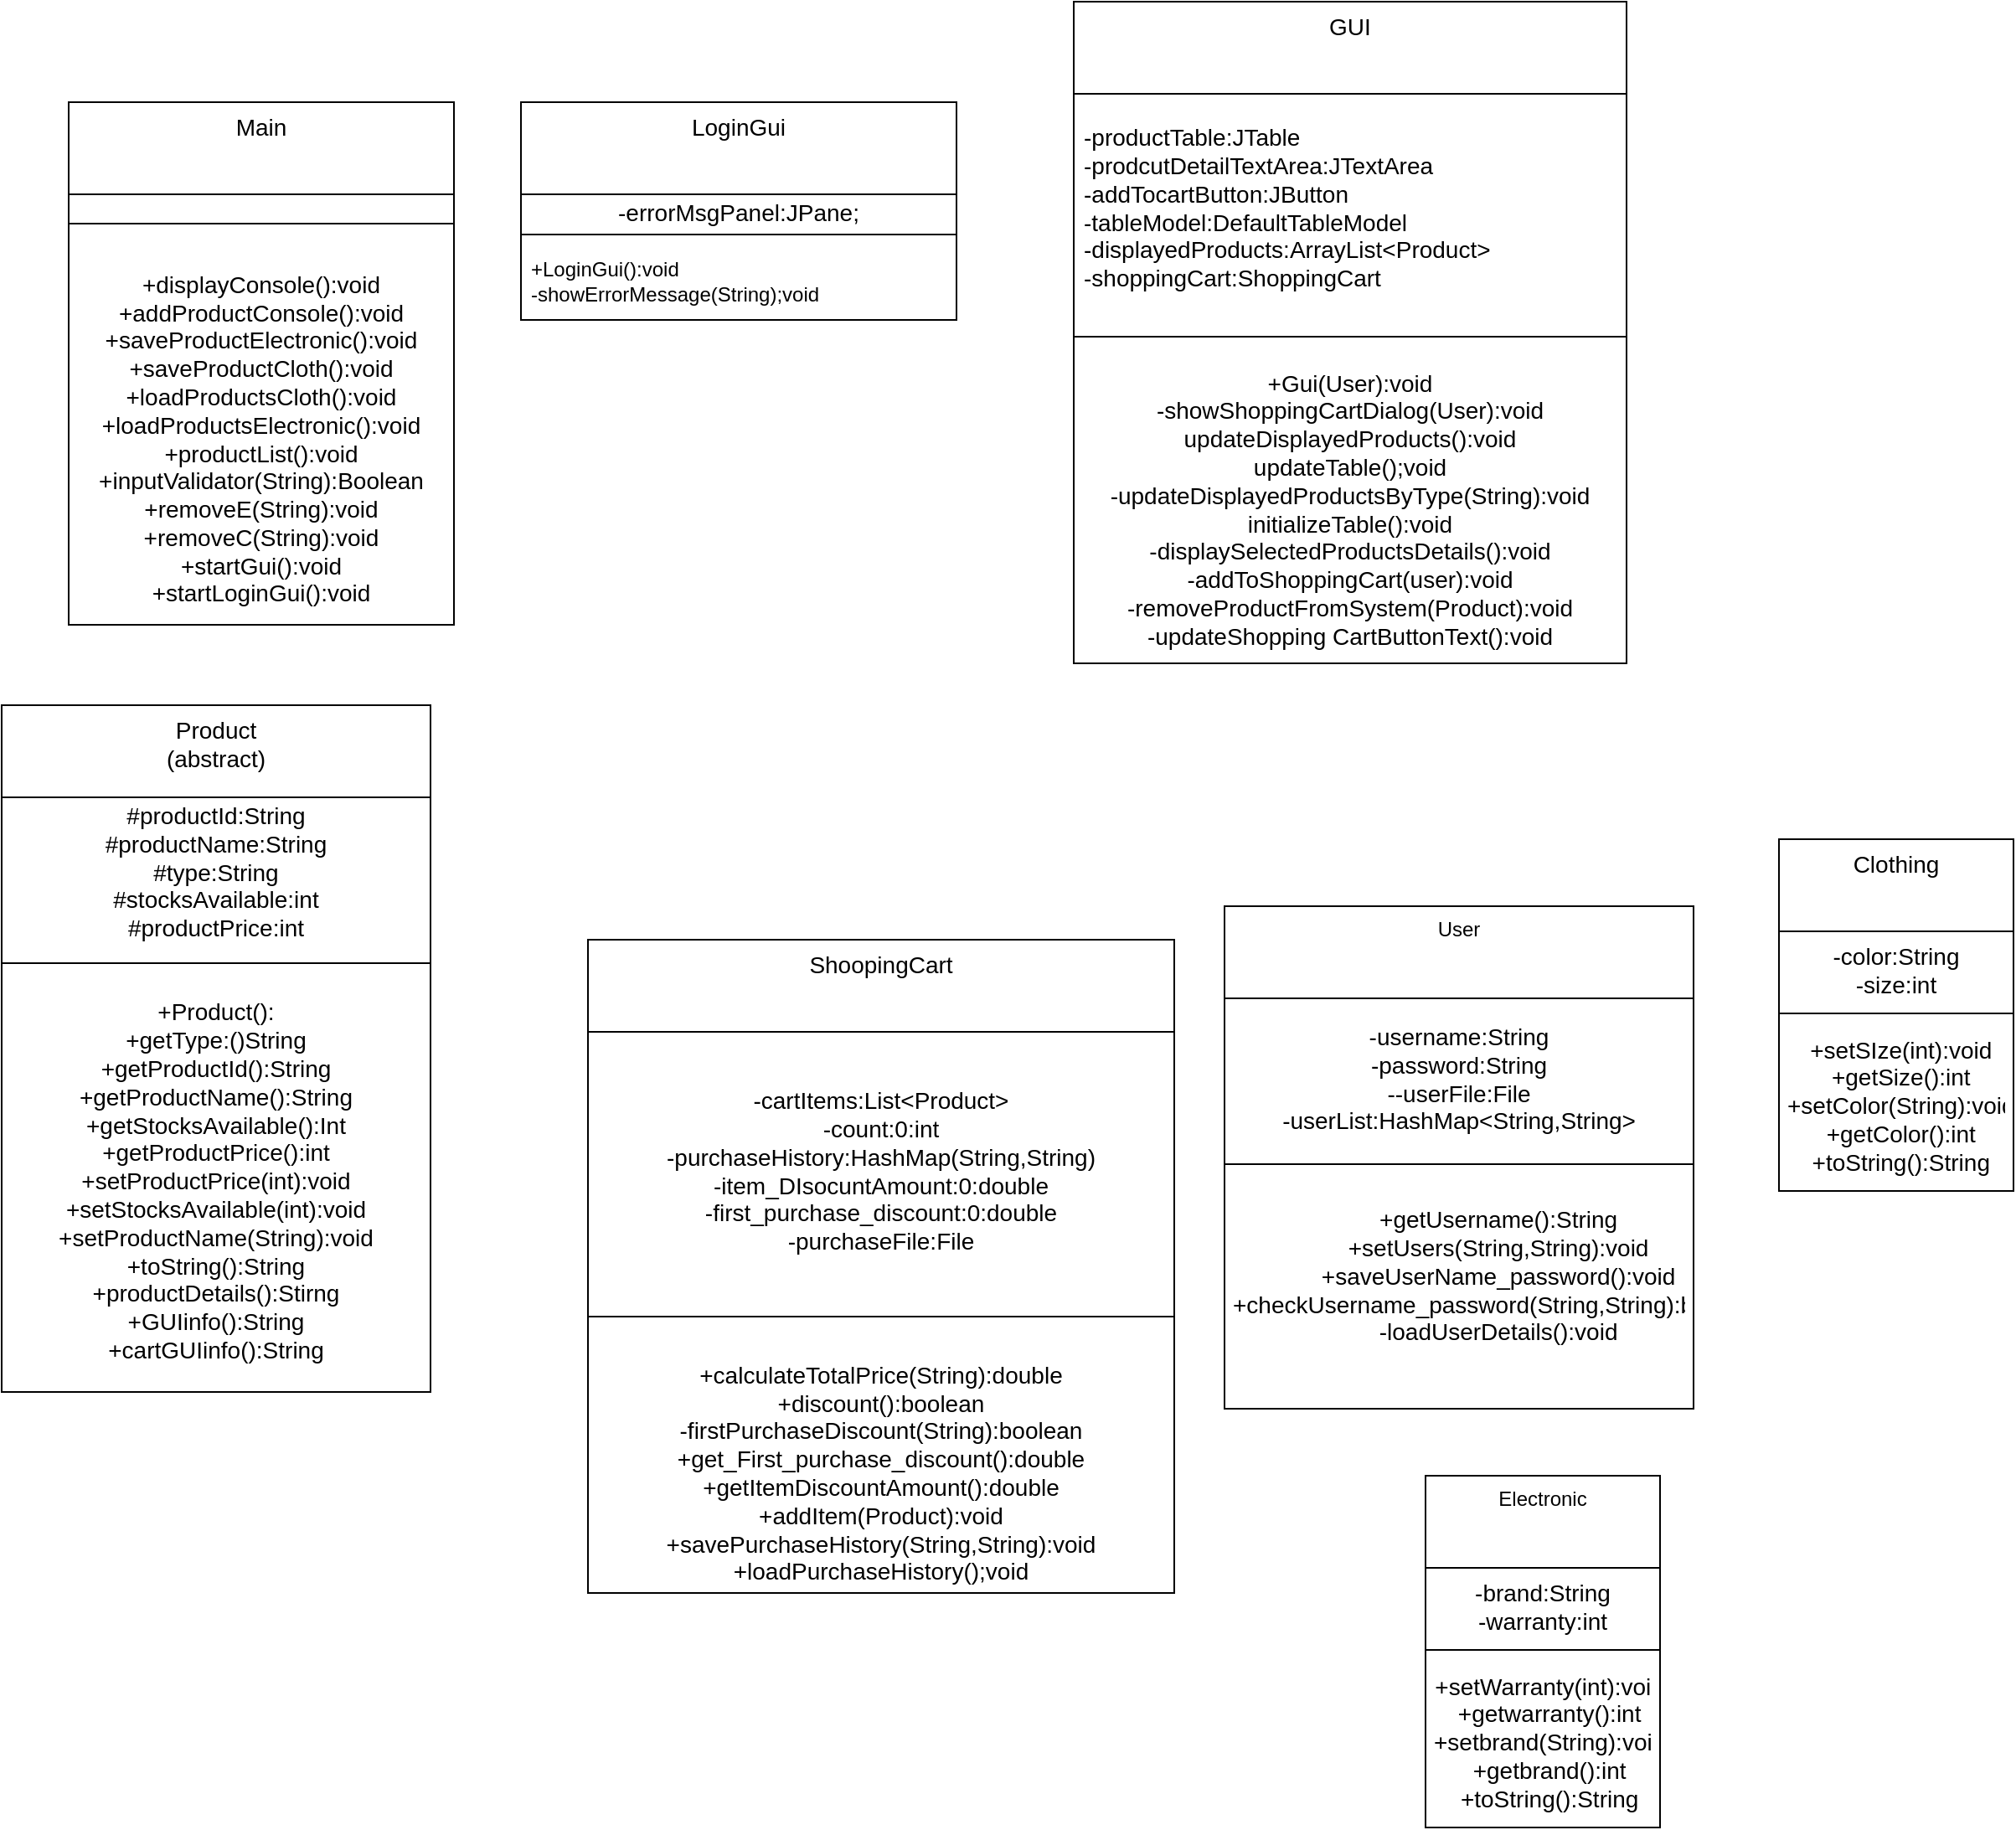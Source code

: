 <mxfile version="22.1.17" type="device">
  <diagram name="Page-1" id="1CTvRQ_utOPAnFYwKUm7">
    <mxGraphModel dx="1474" dy="704" grid="1" gridSize="10" guides="1" tooltips="1" connect="1" arrows="1" fold="1" page="1" pageScale="1" pageWidth="827" pageHeight="1169" math="0" shadow="0">
      <root>
        <mxCell id="0" />
        <mxCell id="1" parent="0" />
        <mxCell id="swPkJ0c97s4nMwBHTbOx-1" value="&lt;font style=&quot;font-size: 14px;&quot;&gt;Main&lt;/font&gt;" style="swimlane;fontStyle=0;align=center;verticalAlign=top;childLayout=stackLayout;horizontal=1;startSize=55;horizontalStack=0;resizeParent=1;resizeParentMax=0;resizeLast=0;collapsible=0;marginBottom=0;html=1;whiteSpace=wrap;" vertex="1" parent="1">
          <mxGeometry x="80" y="60" width="230" height="312" as="geometry" />
        </mxCell>
        <mxCell id="swPkJ0c97s4nMwBHTbOx-6" value="" style="line;strokeWidth=1;fillColor=none;align=left;verticalAlign=middle;spacingTop=-1;spacingLeft=3;spacingRight=3;rotatable=0;labelPosition=right;points=[];portConstraint=eastwest;" vertex="1" parent="swPkJ0c97s4nMwBHTbOx-1">
          <mxGeometry y="55" width="230" height="35" as="geometry" />
        </mxCell>
        <mxCell id="swPkJ0c97s4nMwBHTbOx-7" value="&lt;font style=&quot;font-size: 14px;&quot;&gt;+displayConsole():void&lt;br&gt;+addProductConsole():void&lt;br&gt;+saveProductElectronic():void&lt;br&gt;+saveProductCloth():void&lt;br&gt;+loadProductsCloth():void&lt;br&gt;+loadProductsElectronic():void&lt;br&gt;+productList():void&lt;br&gt;+inputValidator(String):Boolean&lt;br&gt;+removeE(String):void&lt;br&gt;+removeC(String):void&lt;br&gt;+startGui():void&lt;br&gt;+startLoginGui():void&lt;br&gt;&lt;/font&gt;" style="text;html=1;strokeColor=none;fillColor=none;align=center;verticalAlign=middle;spacingLeft=4;spacingRight=4;overflow=hidden;rotatable=0;points=[[0,0.5],[1,0.5]];portConstraint=eastwest;whiteSpace=wrap;" vertex="1" parent="swPkJ0c97s4nMwBHTbOx-1">
          <mxGeometry y="90" width="230" height="222" as="geometry" />
        </mxCell>
        <mxCell id="swPkJ0c97s4nMwBHTbOx-19" value="&lt;font style=&quot;font-size: 14px;&quot;&gt;LoginGui&lt;/font&gt;" style="swimlane;fontStyle=0;align=center;verticalAlign=top;childLayout=stackLayout;horizontal=1;startSize=55;horizontalStack=0;resizeParent=1;resizeParentMax=0;resizeLast=0;collapsible=0;marginBottom=0;html=1;whiteSpace=wrap;" vertex="1" parent="1">
          <mxGeometry x="350" y="60" width="260" height="130" as="geometry" />
        </mxCell>
        <mxCell id="swPkJ0c97s4nMwBHTbOx-20" value="&lt;span style=&quot;font-size: 14px;&quot;&gt;-errorMsgPanel:JPane;&lt;/span&gt;" style="text;html=1;strokeColor=none;fillColor=none;align=center;verticalAlign=middle;spacingLeft=4;spacingRight=4;overflow=hidden;rotatable=0;points=[[0,0.5],[1,0.5]];portConstraint=eastwest;whiteSpace=wrap;" vertex="1" parent="swPkJ0c97s4nMwBHTbOx-19">
          <mxGeometry y="55" width="260" height="20" as="geometry" />
        </mxCell>
        <mxCell id="swPkJ0c97s4nMwBHTbOx-24" value="" style="line;strokeWidth=1;fillColor=none;align=left;verticalAlign=middle;spacingTop=-1;spacingLeft=3;spacingRight=3;rotatable=0;labelPosition=right;points=[];portConstraint=eastwest;" vertex="1" parent="swPkJ0c97s4nMwBHTbOx-19">
          <mxGeometry y="75" width="260" height="8" as="geometry" />
        </mxCell>
        <mxCell id="swPkJ0c97s4nMwBHTbOx-26" value="+LoginGui():void&lt;br&gt;-showErrorMessage(String);void" style="text;html=1;strokeColor=none;fillColor=none;align=left;verticalAlign=middle;spacingLeft=4;spacingRight=4;overflow=hidden;rotatable=0;points=[[0,0.5],[1,0.5]];portConstraint=eastwest;whiteSpace=wrap;" vertex="1" parent="swPkJ0c97s4nMwBHTbOx-19">
          <mxGeometry y="83" width="260" height="47" as="geometry" />
        </mxCell>
        <mxCell id="swPkJ0c97s4nMwBHTbOx-27" value="&lt;font style=&quot;font-size: 14px;&quot;&gt;GUI&lt;/font&gt;" style="swimlane;fontStyle=0;align=center;verticalAlign=top;childLayout=stackLayout;horizontal=1;startSize=55;horizontalStack=0;resizeParent=1;resizeParentMax=0;resizeLast=0;collapsible=0;marginBottom=0;html=1;whiteSpace=wrap;" vertex="1" parent="1">
          <mxGeometry x="680" width="330" height="395" as="geometry" />
        </mxCell>
        <mxCell id="swPkJ0c97s4nMwBHTbOx-29" value="&lt;span style=&quot;font-size: 14px;&quot;&gt;-productTable:JTable&lt;br&gt;-prodcutDetailTextArea:JTextArea&lt;br&gt;-addTocartButton:JButton&lt;br&gt;-tableModel:DefaultTableModel&lt;br&gt;-displayedProducts:ArrayList&amp;lt;Product&amp;gt;&lt;br&gt;-shoppingCart:ShoppingCart&lt;br&gt;&lt;/span&gt;" style="text;html=1;strokeColor=none;fillColor=none;align=left;verticalAlign=middle;spacingLeft=4;spacingRight=4;overflow=hidden;rotatable=0;points=[[0,0.5],[1,0.5]];portConstraint=eastwest;whiteSpace=wrap;" vertex="1" parent="swPkJ0c97s4nMwBHTbOx-27">
          <mxGeometry y="55" width="330" height="135" as="geometry" />
        </mxCell>
        <mxCell id="swPkJ0c97s4nMwBHTbOx-32" value="" style="line;strokeWidth=1;fillColor=none;align=left;verticalAlign=middle;spacingTop=-1;spacingLeft=3;spacingRight=3;rotatable=0;labelPosition=right;points=[];portConstraint=eastwest;" vertex="1" parent="swPkJ0c97s4nMwBHTbOx-27">
          <mxGeometry y="190" width="330" height="20" as="geometry" />
        </mxCell>
        <mxCell id="swPkJ0c97s4nMwBHTbOx-33" value="&lt;font style=&quot;font-size: 14px;&quot;&gt;+Gui(User):void&lt;br&gt;-showShoppingCartDialog(User):void&lt;br&gt;updateDisplayedProducts():void&lt;br&gt;updateTable();void&lt;br&gt;-updateDisplayedProductsByType(String):void&lt;br&gt;initializeTable():void&lt;br&gt;-displaySelectedProductsDetails():void&lt;br&gt;-addToShoppingCart(user):void&lt;br&gt;-removeProductFromSystem(Product):void&lt;br&gt;-updateShopping CartButtonText():void&lt;br&gt;&lt;/font&gt;" style="text;html=1;strokeColor=none;fillColor=none;align=center;verticalAlign=middle;spacingLeft=4;spacingRight=4;overflow=hidden;rotatable=0;points=[[0,0.5],[1,0.5]];portConstraint=eastwest;whiteSpace=wrap;" vertex="1" parent="swPkJ0c97s4nMwBHTbOx-27">
          <mxGeometry y="210" width="330" height="185" as="geometry" />
        </mxCell>
        <mxCell id="swPkJ0c97s4nMwBHTbOx-35" value="&lt;font style=&quot;font-size: 14px;&quot;&gt;Product&lt;br&gt;(abstract)&lt;/font&gt;" style="swimlane;fontStyle=0;align=center;verticalAlign=top;childLayout=stackLayout;horizontal=1;startSize=55;horizontalStack=0;resizeParent=1;resizeParentMax=0;resizeLast=0;collapsible=0;marginBottom=0;html=1;whiteSpace=wrap;" vertex="1" parent="1">
          <mxGeometry x="40" y="420" width="256" height="410" as="geometry" />
        </mxCell>
        <mxCell id="swPkJ0c97s4nMwBHTbOx-36" value="&lt;span style=&quot;font-size: 14px;&quot;&gt;#productId:String&lt;br&gt;#productName:String&lt;br&gt;#type:String&lt;br&gt;#stocksAvailable:int&lt;br&gt;#productPrice:int&lt;br&gt;&lt;br&gt;&lt;/span&gt;" style="text;html=1;strokeColor=none;fillColor=none;align=center;verticalAlign=middle;spacingLeft=4;spacingRight=4;overflow=hidden;rotatable=0;points=[[0,0.5],[1,0.5]];portConstraint=eastwest;whiteSpace=wrap;" vertex="1" parent="swPkJ0c97s4nMwBHTbOx-35">
          <mxGeometry y="55" width="256" height="95" as="geometry" />
        </mxCell>
        <mxCell id="swPkJ0c97s4nMwBHTbOx-40" value="" style="line;strokeWidth=1;fillColor=none;align=left;verticalAlign=middle;spacingTop=-1;spacingLeft=3;spacingRight=3;rotatable=0;labelPosition=right;points=[];portConstraint=eastwest;" vertex="1" parent="swPkJ0c97s4nMwBHTbOx-35">
          <mxGeometry y="150" width="256" height="8" as="geometry" />
        </mxCell>
        <mxCell id="swPkJ0c97s4nMwBHTbOx-41" value="&lt;span style=&quot;font-size: 14px;&quot;&gt;+Product():&lt;br&gt;+getType:()String&lt;br&gt;+getProductId():String&lt;br&gt;+getProductName():String&lt;br&gt;+getStocksAvailable():Int&lt;br&gt;+getProductPrice():int&lt;br&gt;+setProductPrice(int):void&lt;br&gt;+setStocksAvailable(int):void&lt;br&gt;+setProductName(String):void&lt;br&gt;+toString():String&lt;br&gt;+productDetails():Stirng&lt;br&gt;+GUIinfo():String&lt;br&gt;+cartGUIinfo():String&lt;br&gt;&lt;/span&gt;" style="text;html=1;strokeColor=none;fillColor=none;align=center;verticalAlign=middle;spacingLeft=4;spacingRight=4;overflow=hidden;rotatable=0;points=[[0,0.5],[1,0.5]];portConstraint=eastwest;whiteSpace=wrap;" vertex="1" parent="swPkJ0c97s4nMwBHTbOx-35">
          <mxGeometry y="158" width="256" height="252" as="geometry" />
        </mxCell>
        <mxCell id="swPkJ0c97s4nMwBHTbOx-43" value="&lt;span style=&quot;font-size: 14px;&quot;&gt;ShoopingCart&lt;br&gt;&lt;br&gt;&lt;/span&gt;" style="swimlane;fontStyle=0;align=center;verticalAlign=top;childLayout=stackLayout;horizontal=1;startSize=55;horizontalStack=0;resizeParent=1;resizeParentMax=0;resizeLast=0;collapsible=0;marginBottom=0;html=1;whiteSpace=wrap;" vertex="1" parent="1">
          <mxGeometry x="390" y="560" width="350" height="390" as="geometry" />
        </mxCell>
        <mxCell id="swPkJ0c97s4nMwBHTbOx-44" value="&lt;font style=&quot;font-size: 14px;&quot;&gt;-cartItems:List&amp;lt;Product&amp;gt;&lt;br&gt;-count:0:int&lt;br&gt;-purchaseHistory:HashMap(String,String)&lt;br&gt;-item_DIsocuntAmount:0:double&lt;br&gt;-first_purchase_discount:0:double&lt;br&gt;-purchaseFile:File&lt;/font&gt;" style="text;html=1;strokeColor=none;fillColor=none;align=center;verticalAlign=middle;spacingLeft=4;spacingRight=4;overflow=hidden;rotatable=0;points=[[0,0.5],[1,0.5]];portConstraint=eastwest;whiteSpace=wrap;" vertex="1" parent="swPkJ0c97s4nMwBHTbOx-43">
          <mxGeometry y="55" width="350" height="165" as="geometry" />
        </mxCell>
        <mxCell id="swPkJ0c97s4nMwBHTbOx-48" value="" style="line;strokeWidth=1;fillColor=none;align=left;verticalAlign=middle;spacingTop=-1;spacingLeft=3;spacingRight=3;rotatable=0;labelPosition=right;points=[];portConstraint=eastwest;" vertex="1" parent="swPkJ0c97s4nMwBHTbOx-43">
          <mxGeometry y="220" width="350" height="10" as="geometry" />
        </mxCell>
        <mxCell id="swPkJ0c97s4nMwBHTbOx-49" value="&lt;font style=&quot;font-size: 14px;&quot;&gt;&lt;br&gt;+calculateTotalPrice(String):double&lt;br&gt;+discount():boolean&lt;br&gt;-firstPurchaseDiscount(String):boolean&lt;br&gt;+get_First_purchase_discount():double&lt;br&gt;+getItemDiscountAmount():double&lt;br&gt;+addItem(Product):void&lt;br&gt;+savePurchaseHistory(String,String):void&lt;br&gt;+loadPurchaseHistory();void&lt;/font&gt;" style="text;html=1;strokeColor=none;fillColor=none;align=center;verticalAlign=middle;spacingLeft=4;spacingRight=4;overflow=hidden;rotatable=0;points=[[0,0.5],[1,0.5]];portConstraint=eastwest;whiteSpace=wrap;" vertex="1" parent="swPkJ0c97s4nMwBHTbOx-43">
          <mxGeometry y="230" width="350" height="160" as="geometry" />
        </mxCell>
        <mxCell id="swPkJ0c97s4nMwBHTbOx-51" value="User" style="swimlane;fontStyle=0;align=center;verticalAlign=top;childLayout=stackLayout;horizontal=1;startSize=55;horizontalStack=0;resizeParent=1;resizeParentMax=0;resizeLast=0;collapsible=0;marginBottom=0;html=1;whiteSpace=wrap;" vertex="1" parent="1">
          <mxGeometry x="770" y="540" width="280" height="300" as="geometry" />
        </mxCell>
        <mxCell id="swPkJ0c97s4nMwBHTbOx-52" value="&lt;font style=&quot;font-size: 14px;&quot;&gt;-username:String&lt;br&gt;-password:String&lt;br&gt;--userFile:File&lt;br&gt;-userList:HashMap&amp;lt;String,String&amp;gt;&lt;br&gt;&lt;/font&gt;" style="text;html=1;strokeColor=none;fillColor=none;align=center;verticalAlign=middle;spacingLeft=4;spacingRight=4;overflow=hidden;rotatable=0;points=[[0,0.5],[1,0.5]];portConstraint=eastwest;whiteSpace=wrap;" vertex="1" parent="swPkJ0c97s4nMwBHTbOx-51">
          <mxGeometry y="55" width="280" height="95" as="geometry" />
        </mxCell>
        <mxCell id="swPkJ0c97s4nMwBHTbOx-56" value="" style="line;strokeWidth=1;fillColor=none;align=left;verticalAlign=middle;spacingTop=-1;spacingLeft=3;spacingRight=3;rotatable=0;labelPosition=right;points=[];portConstraint=eastwest;" vertex="1" parent="swPkJ0c97s4nMwBHTbOx-51">
          <mxGeometry y="150" width="280" height="8" as="geometry" />
        </mxCell>
        <mxCell id="swPkJ0c97s4nMwBHTbOx-57" value="&lt;font style=&quot;font-size: 14px;&quot;&gt;+getUsername():String&lt;br&gt;+setUsers(String,String):void&lt;br&gt;+saveUserName_password():void&lt;br&gt;+checkUsername_password(String,String):boolean&lt;br&gt;-loadUserDetails():void&lt;br&gt;&lt;br&gt;&lt;/font&gt;" style="text;html=1;strokeColor=none;fillColor=none;align=center;verticalAlign=middle;spacingLeft=4;spacingRight=4;overflow=hidden;rotatable=0;points=[[0,0.5],[1,0.5]];portConstraint=eastwest;whiteSpace=wrap;" vertex="1" parent="swPkJ0c97s4nMwBHTbOx-51">
          <mxGeometry y="158" width="280" height="142" as="geometry" />
        </mxCell>
        <mxCell id="swPkJ0c97s4nMwBHTbOx-59" value="&lt;font style=&quot;font-size: 14px;&quot;&gt;Clothing&lt;/font&gt;" style="swimlane;fontStyle=0;align=center;verticalAlign=top;childLayout=stackLayout;horizontal=1;startSize=55;horizontalStack=0;resizeParent=1;resizeParentMax=0;resizeLast=0;collapsible=0;marginBottom=0;html=1;whiteSpace=wrap;" vertex="1" parent="1">
          <mxGeometry x="1101" y="500" width="140" height="210" as="geometry" />
        </mxCell>
        <mxCell id="swPkJ0c97s4nMwBHTbOx-60" value="&lt;font style=&quot;font-size: 14px;&quot;&gt;-color:String&lt;br&gt;-size:int&lt;/font&gt;" style="text;html=1;strokeColor=none;fillColor=none;align=center;verticalAlign=middle;spacingLeft=4;spacingRight=4;overflow=hidden;rotatable=0;points=[[0,0.5],[1,0.5]];portConstraint=eastwest;whiteSpace=wrap;" vertex="1" parent="swPkJ0c97s4nMwBHTbOx-59">
          <mxGeometry y="55" width="140" height="45" as="geometry" />
        </mxCell>
        <mxCell id="swPkJ0c97s4nMwBHTbOx-64" value="" style="line;strokeWidth=1;fillColor=none;align=left;verticalAlign=middle;spacingTop=-1;spacingLeft=3;spacingRight=3;rotatable=0;labelPosition=right;points=[];portConstraint=eastwest;" vertex="1" parent="swPkJ0c97s4nMwBHTbOx-59">
          <mxGeometry y="100" width="140" height="8" as="geometry" />
        </mxCell>
        <mxCell id="swPkJ0c97s4nMwBHTbOx-65" value="&lt;font style=&quot;font-size: 14px;&quot;&gt;+setSIze(int):void&lt;br&gt;+getSize():int&lt;br&gt;+setColor(String):void&lt;br&gt;+getColor():int&lt;br&gt;+toString():String&lt;/font&gt;" style="text;html=1;strokeColor=none;fillColor=none;align=center;verticalAlign=middle;spacingLeft=4;spacingRight=4;overflow=hidden;rotatable=0;points=[[0,0.5],[1,0.5]];portConstraint=eastwest;whiteSpace=wrap;" vertex="1" parent="swPkJ0c97s4nMwBHTbOx-59">
          <mxGeometry y="108" width="140" height="102" as="geometry" />
        </mxCell>
        <mxCell id="swPkJ0c97s4nMwBHTbOx-75" value="Electronic" style="swimlane;fontStyle=0;align=center;verticalAlign=top;childLayout=stackLayout;horizontal=1;startSize=55;horizontalStack=0;resizeParent=1;resizeParentMax=0;resizeLast=0;collapsible=0;marginBottom=0;html=1;whiteSpace=wrap;" vertex="1" parent="1">
          <mxGeometry x="890" y="880" width="140" height="210" as="geometry" />
        </mxCell>
        <mxCell id="swPkJ0c97s4nMwBHTbOx-76" value="&lt;font style=&quot;font-size: 14px;&quot;&gt;-brand:String&lt;br&gt;-warranty:int&lt;/font&gt;" style="text;html=1;strokeColor=none;fillColor=none;align=center;verticalAlign=middle;spacingLeft=4;spacingRight=4;overflow=hidden;rotatable=0;points=[[0,0.5],[1,0.5]];portConstraint=eastwest;whiteSpace=wrap;" vertex="1" parent="swPkJ0c97s4nMwBHTbOx-75">
          <mxGeometry y="55" width="140" height="45" as="geometry" />
        </mxCell>
        <mxCell id="swPkJ0c97s4nMwBHTbOx-77" value="" style="line;strokeWidth=1;fillColor=none;align=left;verticalAlign=middle;spacingTop=-1;spacingLeft=3;spacingRight=3;rotatable=0;labelPosition=right;points=[];portConstraint=eastwest;" vertex="1" parent="swPkJ0c97s4nMwBHTbOx-75">
          <mxGeometry y="100" width="140" height="8" as="geometry" />
        </mxCell>
        <mxCell id="swPkJ0c97s4nMwBHTbOx-78" value="&lt;font style=&quot;font-size: 14px;&quot;&gt;+setWarranty(int):void&lt;br&gt;+getwarranty():int&lt;br&gt;+setbrand(String):void&lt;br&gt;+getbrand():int&lt;br&gt;+toString():String&lt;/font&gt;" style="text;html=1;strokeColor=none;fillColor=none;align=center;verticalAlign=middle;spacingLeft=4;spacingRight=4;overflow=hidden;rotatable=0;points=[[0,0.5],[1,0.5]];portConstraint=eastwest;whiteSpace=wrap;" vertex="1" parent="swPkJ0c97s4nMwBHTbOx-75">
          <mxGeometry y="108" width="140" height="102" as="geometry" />
        </mxCell>
      </root>
    </mxGraphModel>
  </diagram>
</mxfile>
